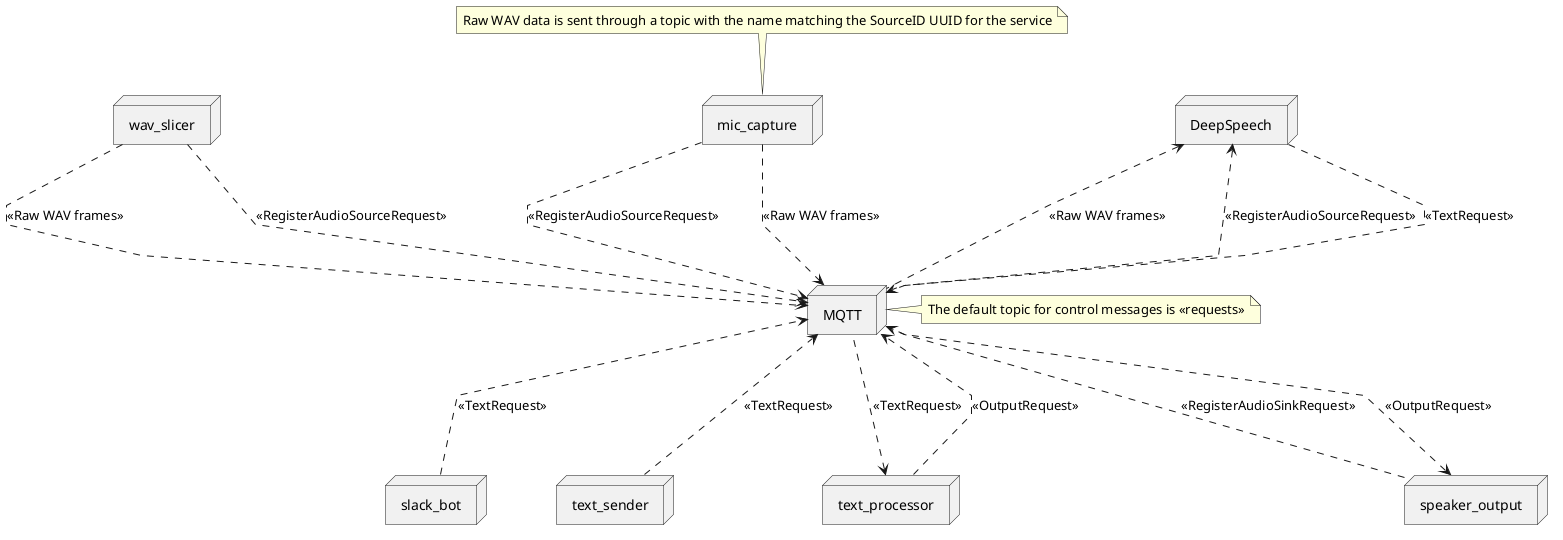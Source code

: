 @startuml Process view

skinparam linetype polyline

node DeepSpeech as ds
node mic_capture as mc
node wav_slicer as ws
node MQTT as mqtt 
node slack_bot as sb
node text_processor as tp
node text_sender as ts
node speaker_output as so

note right of mqtt
    The default topic for control messages is <<requests>>
end note

note top of mc
    Raw WAV data is sent through a topic with the name matching the SourceID UUID for the service
end note

ds <... mqtt : <<RegisterAudioSourceRequest>>
ds ...> mqtt : <<TextRequest>>
ds <... mqtt : <<Raw WAV frames>> 
mc ...> mqtt : <<RegisterAudioSourceRequest>> 
mc ...> mqtt : <<Raw WAV frames>>
ws ...> mqtt : <<Raw WAV frames>>
ws ...> mqtt : <<RegisterAudioSourceRequest>>
sb ...> mqtt : <<TextRequest>>
ts ...> mqtt : <<TextRequest>>
tp <... mqtt : <<TextRequest>>
tp ...> mqtt : <<OutputRequest>>
so ...> mqtt : <<RegisterAudioSinkRequest>>
so <... mqtt : <<OutputRequest>>

mqtt -[hidden]left- mc
mqtt -[hidden]left- ws
mqtt -[hidden]up- ds
mqtt -[hidden]right- sb
mqtt -[hidden]right- ts
mqtt -[hidden]down- tp
mqtt -[hidden]down- so

@enduml